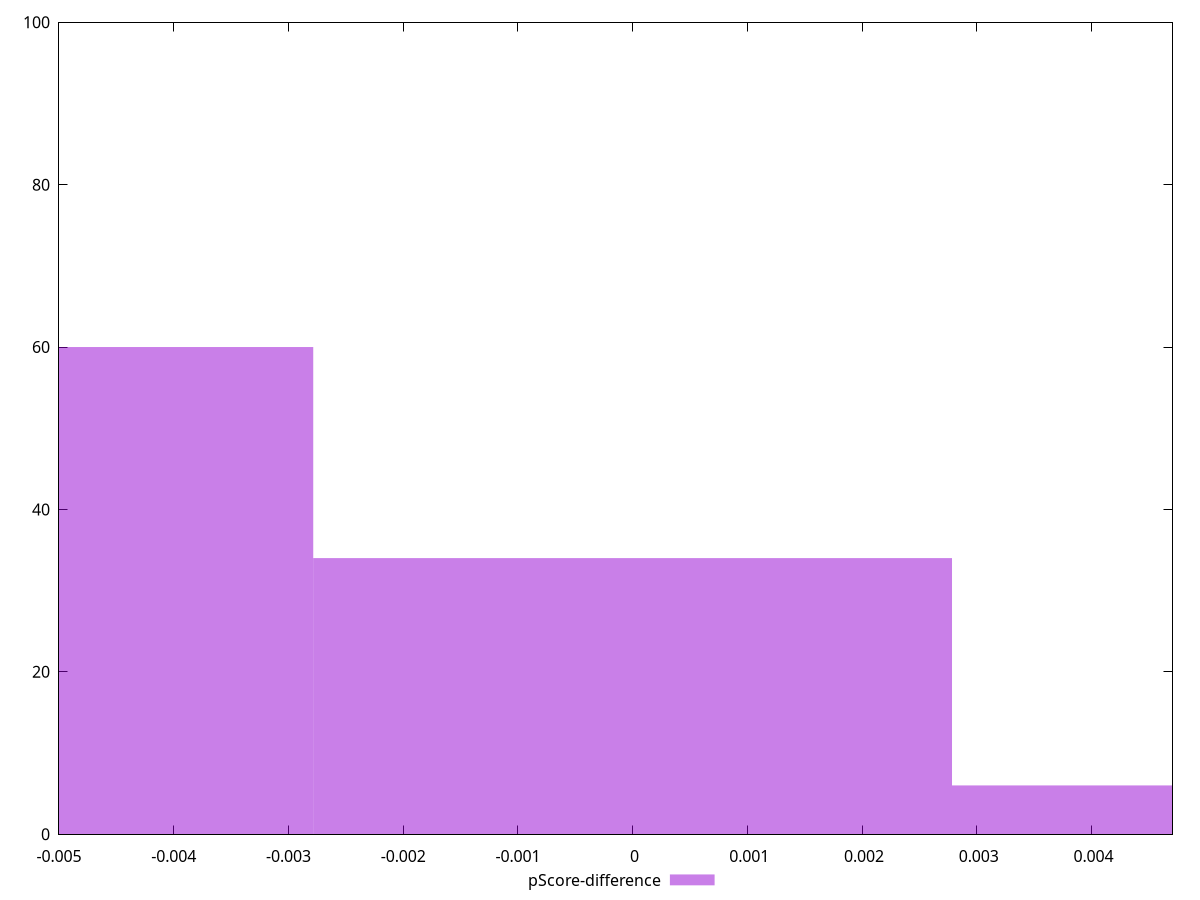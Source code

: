 reset

$pScoreDifference <<EOF
0 34
-0.005567850770124289 60
0.005567850770124289 6
EOF

set key outside below
set boxwidth 0.005567850770124289
set xrange [-0.0050000000000000044:0.004705882352941171]
set yrange [0:100]
set trange [0:100]
set style fill transparent solid 0.5 noborder
set terminal svg size 640, 490 enhanced background rgb 'white'
set output "report_00009_2021-02-08T22-37-41.559Z/unused-css-rules/samples/pages/pScore-difference/histogram.svg"

plot $pScoreDifference title "pScore-difference" with boxes

reset
